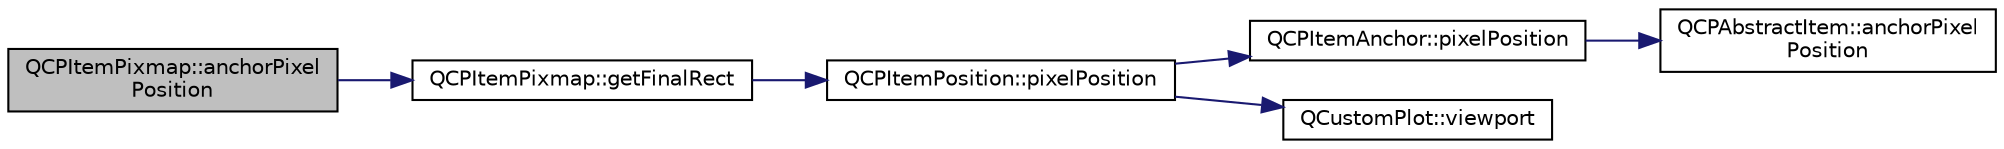 digraph "QCPItemPixmap::anchorPixelPosition"
{
  edge [fontname="Helvetica",fontsize="10",labelfontname="Helvetica",labelfontsize="10"];
  node [fontname="Helvetica",fontsize="10",shape=record];
  rankdir="LR";
  Node10 [label="QCPItemPixmap::anchorPixel\lPosition",height=0.2,width=0.4,color="black", fillcolor="grey75", style="filled", fontcolor="black"];
  Node10 -> Node11 [color="midnightblue",fontsize="10",style="solid",fontname="Helvetica"];
  Node11 [label="QCPItemPixmap::getFinalRect",height=0.2,width=0.4,color="black", fillcolor="white", style="filled",URL="$class_q_c_p_item_pixmap.html#a4e7d803e5093c457a109f8fae56677c2"];
  Node11 -> Node12 [color="midnightblue",fontsize="10",style="solid",fontname="Helvetica"];
  Node12 [label="QCPItemPosition::pixelPosition",height=0.2,width=0.4,color="black", fillcolor="white", style="filled",URL="$class_q_c_p_item_position.html#a8be9a4787635433edecc75164beb748d"];
  Node12 -> Node13 [color="midnightblue",fontsize="10",style="solid",fontname="Helvetica"];
  Node13 [label="QCPItemAnchor::pixelPosition",height=0.2,width=0.4,color="black", fillcolor="white", style="filled",URL="$class_q_c_p_item_anchor.html#a06dcfb7220d26eee93eef56ae66582cb"];
  Node13 -> Node14 [color="midnightblue",fontsize="10",style="solid",fontname="Helvetica"];
  Node14 [label="QCPAbstractItem::anchorPixel\lPosition",height=0.2,width=0.4,color="black", fillcolor="white", style="filled",URL="$class_q_c_p_abstract_item.html#ada5bad4e1196c4fc0d0d12328e24b8f2"];
  Node12 -> Node15 [color="midnightblue",fontsize="10",style="solid",fontname="Helvetica"];
  Node15 [label="QCustomPlot::viewport",height=0.2,width=0.4,color="black", fillcolor="white", style="filled",URL="$class_q_custom_plot.html#a19842409b18f556b256d05e97fffc670"];
}
